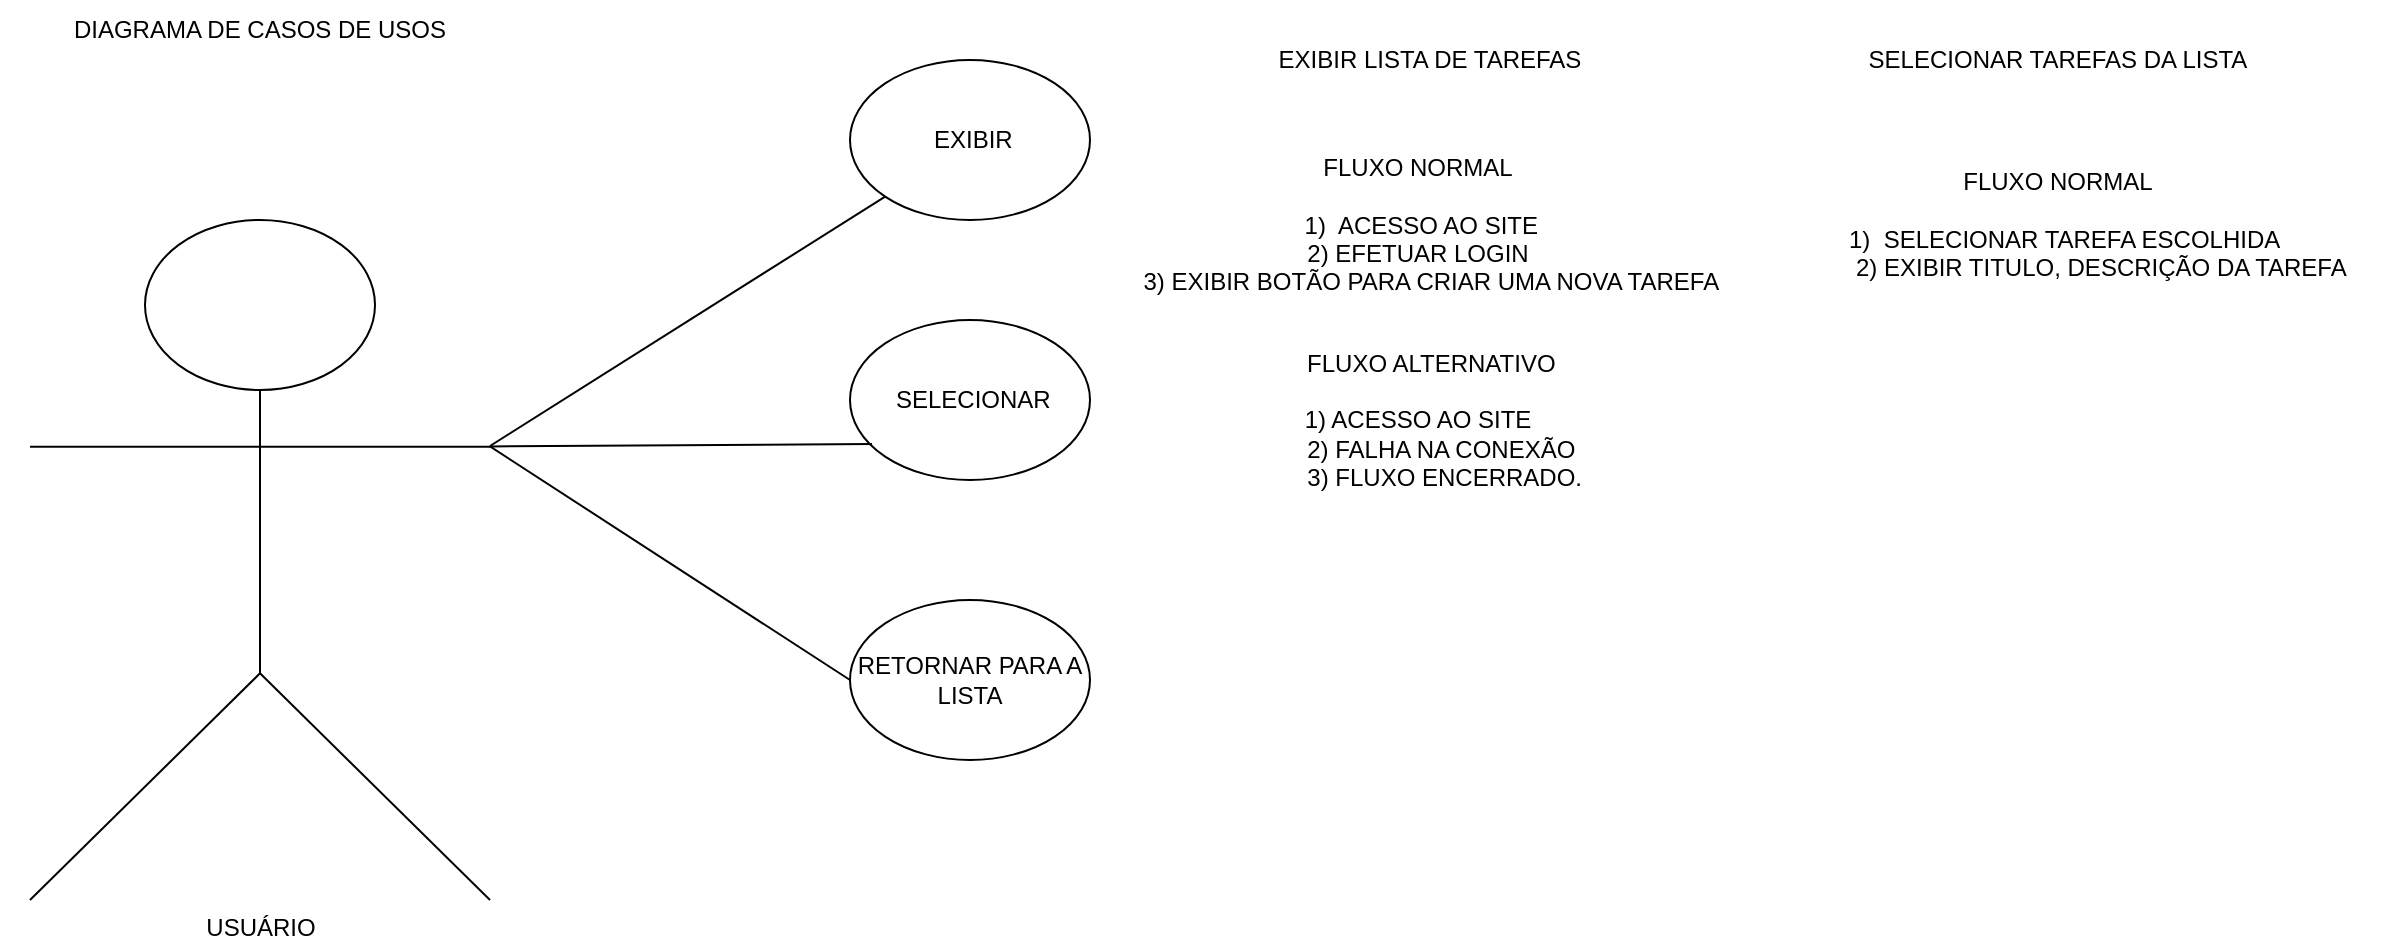 <mxfile version="21.0.6" type="github">
  <diagram id="wFE0QG_FPsp0jaGvCLVb" name="Page-1">
    <mxGraphModel dx="1313" dy="1686" grid="1" gridSize="10" guides="1" tooltips="1" connect="1" arrows="1" fold="1" page="1" pageScale="1" pageWidth="850" pageHeight="1100" math="0" shadow="0">
      <root>
        <mxCell id="0" />
        <mxCell id="1" parent="0" />
        <mxCell id="Og9oae-aGa1iMv5LQP-v-4" value="USUÁRIO" style="shape=umlActor;verticalLabelPosition=bottom;verticalAlign=top;html=1;outlineConnect=0;" vertex="1" parent="1">
          <mxGeometry x="60" y="90" width="230" height="340" as="geometry" />
        </mxCell>
        <mxCell id="Og9oae-aGa1iMv5LQP-v-6" value="&amp;nbsp; EXIBIR&lt;span style=&quot;white-space: pre;&quot;&gt;	&lt;/span&gt;" style="ellipse;whiteSpace=wrap;html=1;align=center;" vertex="1" parent="1">
          <mxGeometry x="470" y="10" width="120" height="80" as="geometry" />
        </mxCell>
        <mxCell id="Og9oae-aGa1iMv5LQP-v-7" value="&amp;nbsp;SELECIONAR" style="ellipse;whiteSpace=wrap;html=1;" vertex="1" parent="1">
          <mxGeometry x="470" y="140" width="120" height="80" as="geometry" />
        </mxCell>
        <mxCell id="Og9oae-aGa1iMv5LQP-v-8" value="RETORNAR PARA A LISTA" style="ellipse;whiteSpace=wrap;html=1;" vertex="1" parent="1">
          <mxGeometry x="470" y="280" width="120" height="80" as="geometry" />
        </mxCell>
        <mxCell id="Og9oae-aGa1iMv5LQP-v-10" value="" style="endArrow=none;html=1;rounded=0;exitX=1;exitY=0.333;exitDx=0;exitDy=0;exitPerimeter=0;entryX=0;entryY=1;entryDx=0;entryDy=0;" edge="1" parent="1" target="Og9oae-aGa1iMv5LQP-v-6">
          <mxGeometry width="50" height="50" relative="1" as="geometry">
            <mxPoint x="290" y="203" as="sourcePoint" />
            <mxPoint x="470" y="100" as="targetPoint" />
          </mxGeometry>
        </mxCell>
        <mxCell id="Og9oae-aGa1iMv5LQP-v-13" value="" style="endArrow=none;html=1;rounded=0;exitX=1;exitY=0.333;exitDx=0;exitDy=0;exitPerimeter=0;entryX=0.092;entryY=0.775;entryDx=0;entryDy=0;entryPerimeter=0;" edge="1" parent="1" source="Og9oae-aGa1iMv5LQP-v-4" target="Og9oae-aGa1iMv5LQP-v-7">
          <mxGeometry width="50" height="50" relative="1" as="geometry">
            <mxPoint x="300" y="213" as="sourcePoint" />
            <mxPoint x="498" y="88" as="targetPoint" />
          </mxGeometry>
        </mxCell>
        <mxCell id="Og9oae-aGa1iMv5LQP-v-15" value="" style="endArrow=none;html=1;rounded=0;entryX=0;entryY=0.5;entryDx=0;entryDy=0;exitX=1;exitY=0.333;exitDx=0;exitDy=0;exitPerimeter=0;" edge="1" parent="1" source="Og9oae-aGa1iMv5LQP-v-4" target="Og9oae-aGa1iMv5LQP-v-8">
          <mxGeometry width="50" height="50" relative="1" as="geometry">
            <mxPoint x="300" y="210" as="sourcePoint" />
            <mxPoint x="438" y="220" as="targetPoint" />
          </mxGeometry>
        </mxCell>
        <mxCell id="Og9oae-aGa1iMv5LQP-v-22" value="&lt;br&gt;FLUXO NORMAL&lt;br&gt;&amp;nbsp;&lt;br&gt;&amp;nbsp; 1)&amp;nbsp; ACESSO AO SITE&amp;nbsp;&lt;br&gt;2) EFETUAR LOGIN&lt;br&gt;&amp;nbsp; &amp;nbsp; &amp;nbsp; 3) EXIBIR BOTÃO PARA CRIAR UMA NOVA TAREFA&amp;nbsp;&amp;nbsp;" style="text;html=1;strokeColor=none;fillColor=none;align=center;verticalAlign=middle;whiteSpace=wrap;rounded=0;" vertex="1" parent="1">
          <mxGeometry x="580" y="40" width="348" height="90" as="geometry" />
        </mxCell>
        <mxCell id="Og9oae-aGa1iMv5LQP-v-25" value="EXIBIR LISTA DE TAREFAS" style="text;html=1;strokeColor=none;fillColor=none;align=center;verticalAlign=middle;whiteSpace=wrap;rounded=0;" vertex="1" parent="1">
          <mxGeometry x="640" y="-10" width="240" height="40" as="geometry" />
        </mxCell>
        <mxCell id="Og9oae-aGa1iMv5LQP-v-26" value="&amp;nbsp; &amp;nbsp; FLUXO ALTERNATIVO&lt;br&gt;&lt;br&gt;1) ACESSO AO SITE&lt;br&gt;&amp;nbsp; &amp;nbsp; &amp;nbsp; &amp;nbsp;2) FALHA NA CONEXÃO&lt;br&gt;&amp;nbsp; &amp;nbsp; &amp;nbsp; &amp;nbsp; 3) FLUXO ENCERRADO." style="text;html=1;strokeColor=none;fillColor=none;align=center;verticalAlign=middle;whiteSpace=wrap;rounded=0;" vertex="1" parent="1">
          <mxGeometry x="634" y="150" width="240" height="79" as="geometry" />
        </mxCell>
        <mxCell id="Og9oae-aGa1iMv5LQP-v-27" value="SELECIONAR TAREFAS DA LISTA" style="text;html=1;strokeColor=none;fillColor=none;align=center;verticalAlign=middle;whiteSpace=wrap;rounded=0;" vertex="1" parent="1">
          <mxGeometry x="954" y="-10" width="240" height="40" as="geometry" />
        </mxCell>
        <mxCell id="Og9oae-aGa1iMv5LQP-v-28" value="&lt;br&gt;FLUXO NORMAL&lt;br&gt;&amp;nbsp;&lt;br&gt;&amp;nbsp; 1)&amp;nbsp; SELECIONAR TAREFA ESCOLHIDA&lt;br&gt;&amp;nbsp; &amp;nbsp; &amp;nbsp; &amp;nbsp; &amp;nbsp; &amp;nbsp; &amp;nbsp;2) EXIBIR TITULO, DESCRIÇÃO DA TAREFA" style="text;html=1;strokeColor=none;fillColor=none;align=center;verticalAlign=middle;whiteSpace=wrap;rounded=0;" vertex="1" parent="1">
          <mxGeometry x="900" y="40" width="348" height="90" as="geometry" />
        </mxCell>
        <mxCell id="Og9oae-aGa1iMv5LQP-v-30" value="DIAGRAMA DE CASOS DE USOS" style="text;html=1;strokeColor=none;fillColor=none;align=center;verticalAlign=middle;whiteSpace=wrap;rounded=0;" vertex="1" parent="1">
          <mxGeometry x="45" y="-20" width="260" height="30" as="geometry" />
        </mxCell>
      </root>
    </mxGraphModel>
  </diagram>
</mxfile>
